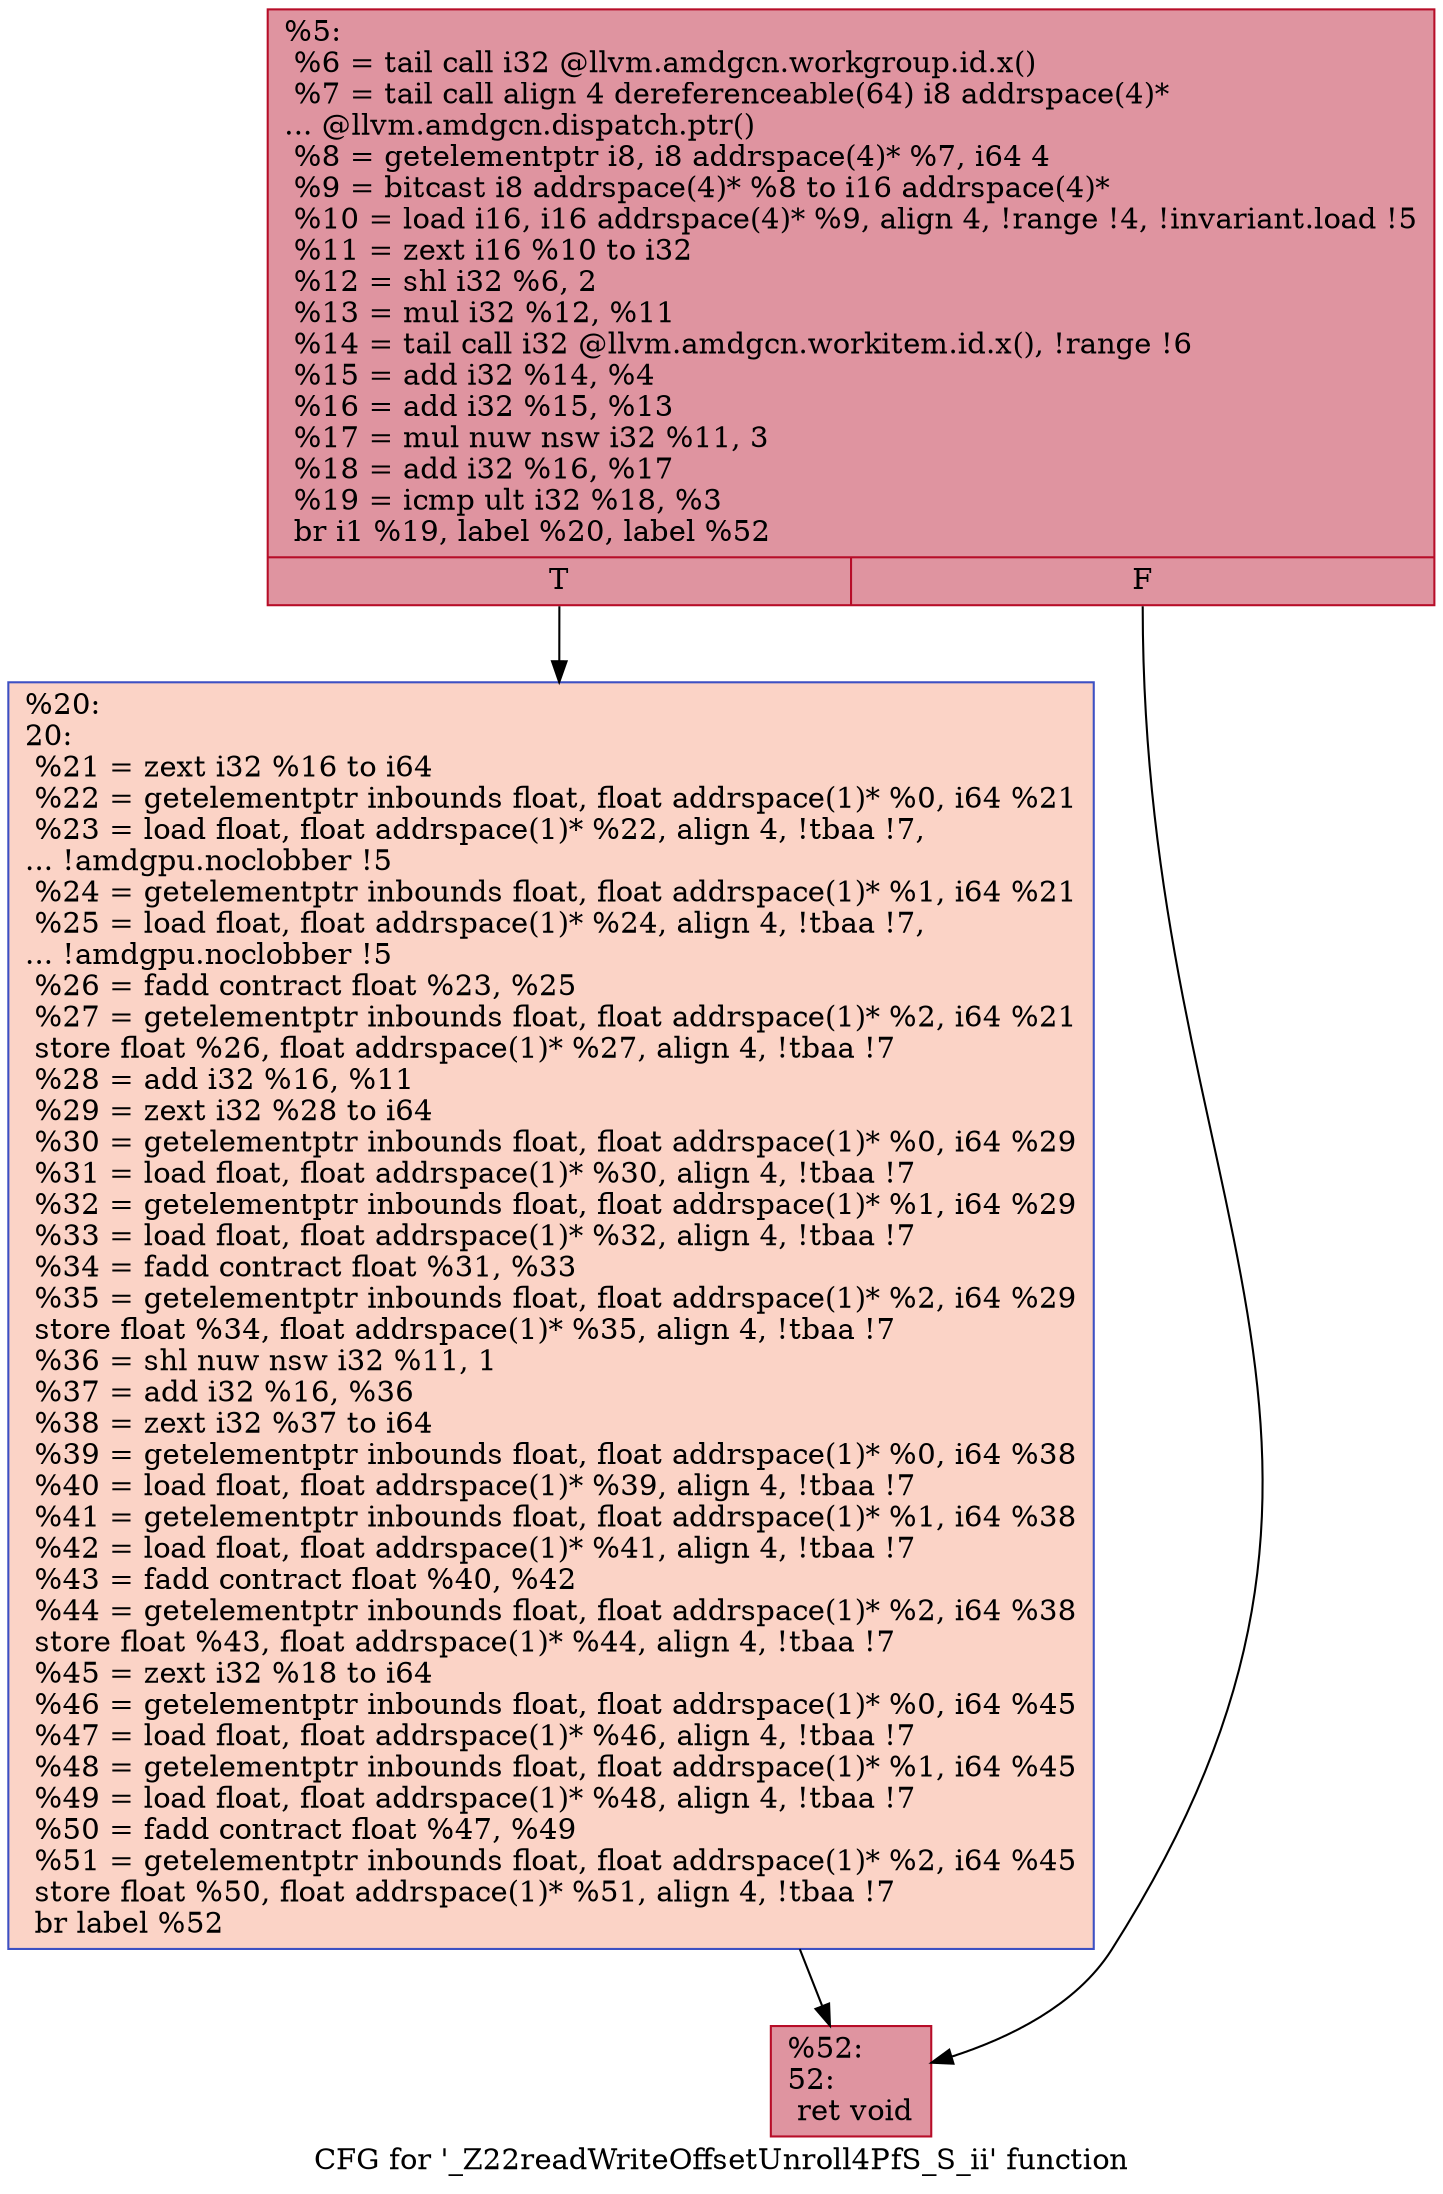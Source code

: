 digraph "CFG for '_Z22readWriteOffsetUnroll4PfS_S_ii' function" {
	label="CFG for '_Z22readWriteOffsetUnroll4PfS_S_ii' function";

	Node0x5985790 [shape=record,color="#b70d28ff", style=filled, fillcolor="#b70d2870",label="{%5:\l  %6 = tail call i32 @llvm.amdgcn.workgroup.id.x()\l  %7 = tail call align 4 dereferenceable(64) i8 addrspace(4)*\l... @llvm.amdgcn.dispatch.ptr()\l  %8 = getelementptr i8, i8 addrspace(4)* %7, i64 4\l  %9 = bitcast i8 addrspace(4)* %8 to i16 addrspace(4)*\l  %10 = load i16, i16 addrspace(4)* %9, align 4, !range !4, !invariant.load !5\l  %11 = zext i16 %10 to i32\l  %12 = shl i32 %6, 2\l  %13 = mul i32 %12, %11\l  %14 = tail call i32 @llvm.amdgcn.workitem.id.x(), !range !6\l  %15 = add i32 %14, %4\l  %16 = add i32 %15, %13\l  %17 = mul nuw nsw i32 %11, 3\l  %18 = add i32 %16, %17\l  %19 = icmp ult i32 %18, %3\l  br i1 %19, label %20, label %52\l|{<s0>T|<s1>F}}"];
	Node0x5985790:s0 -> Node0x5987980;
	Node0x5985790:s1 -> Node0x5987a10;
	Node0x5987980 [shape=record,color="#3d50c3ff", style=filled, fillcolor="#f59c7d70",label="{%20:\l20:                                               \l  %21 = zext i32 %16 to i64\l  %22 = getelementptr inbounds float, float addrspace(1)* %0, i64 %21\l  %23 = load float, float addrspace(1)* %22, align 4, !tbaa !7,\l... !amdgpu.noclobber !5\l  %24 = getelementptr inbounds float, float addrspace(1)* %1, i64 %21\l  %25 = load float, float addrspace(1)* %24, align 4, !tbaa !7,\l... !amdgpu.noclobber !5\l  %26 = fadd contract float %23, %25\l  %27 = getelementptr inbounds float, float addrspace(1)* %2, i64 %21\l  store float %26, float addrspace(1)* %27, align 4, !tbaa !7\l  %28 = add i32 %16, %11\l  %29 = zext i32 %28 to i64\l  %30 = getelementptr inbounds float, float addrspace(1)* %0, i64 %29\l  %31 = load float, float addrspace(1)* %30, align 4, !tbaa !7\l  %32 = getelementptr inbounds float, float addrspace(1)* %1, i64 %29\l  %33 = load float, float addrspace(1)* %32, align 4, !tbaa !7\l  %34 = fadd contract float %31, %33\l  %35 = getelementptr inbounds float, float addrspace(1)* %2, i64 %29\l  store float %34, float addrspace(1)* %35, align 4, !tbaa !7\l  %36 = shl nuw nsw i32 %11, 1\l  %37 = add i32 %16, %36\l  %38 = zext i32 %37 to i64\l  %39 = getelementptr inbounds float, float addrspace(1)* %0, i64 %38\l  %40 = load float, float addrspace(1)* %39, align 4, !tbaa !7\l  %41 = getelementptr inbounds float, float addrspace(1)* %1, i64 %38\l  %42 = load float, float addrspace(1)* %41, align 4, !tbaa !7\l  %43 = fadd contract float %40, %42\l  %44 = getelementptr inbounds float, float addrspace(1)* %2, i64 %38\l  store float %43, float addrspace(1)* %44, align 4, !tbaa !7\l  %45 = zext i32 %18 to i64\l  %46 = getelementptr inbounds float, float addrspace(1)* %0, i64 %45\l  %47 = load float, float addrspace(1)* %46, align 4, !tbaa !7\l  %48 = getelementptr inbounds float, float addrspace(1)* %1, i64 %45\l  %49 = load float, float addrspace(1)* %48, align 4, !tbaa !7\l  %50 = fadd contract float %47, %49\l  %51 = getelementptr inbounds float, float addrspace(1)* %2, i64 %45\l  store float %50, float addrspace(1)* %51, align 4, !tbaa !7\l  br label %52\l}"];
	Node0x5987980 -> Node0x5987a10;
	Node0x5987a10 [shape=record,color="#b70d28ff", style=filled, fillcolor="#b70d2870",label="{%52:\l52:                                               \l  ret void\l}"];
}

